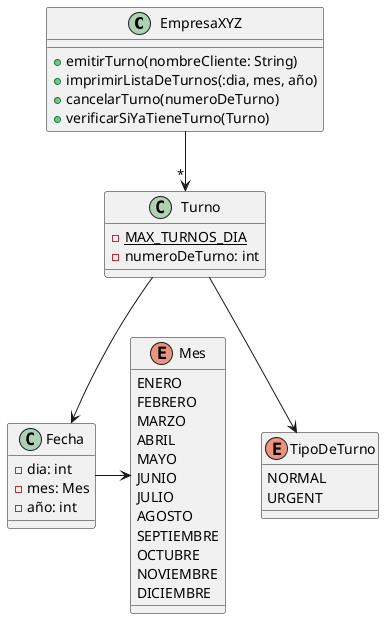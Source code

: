 @startuml
'https://plantuml.com/class-diagram

class EmpresaXYZ{
    +emitirTurno(nombreCliente: String)
    +imprimirListaDeTurnos(:dia, mes, año)
    +cancelarTurno(numeroDeTurno)
    +verificarSiYaTieneTurno(Turno)

}
class Turno{
    -{static}MAX_TURNOS_DIA
    -numeroDeTurno: int
}
enum TipoDeTurno{
    NORMAL
    URGENT
}
class Fecha{
    -dia: int
    -mes: Mes
    -año: int
}
enum Mes{
    ENERO
    FEBRERO
    MARZO
    ABRIL
    MAYO
    JUNIO
    JULIO
    AGOSTO
    SEPTIEMBRE
    OCTUBRE
    NOVIEMBRE
    DICIEMBRE
}

EmpresaXYZ -->"*" Turno
Turno --> TipoDeTurno
Turno --> Fecha
Fecha -> Mes

@enduml